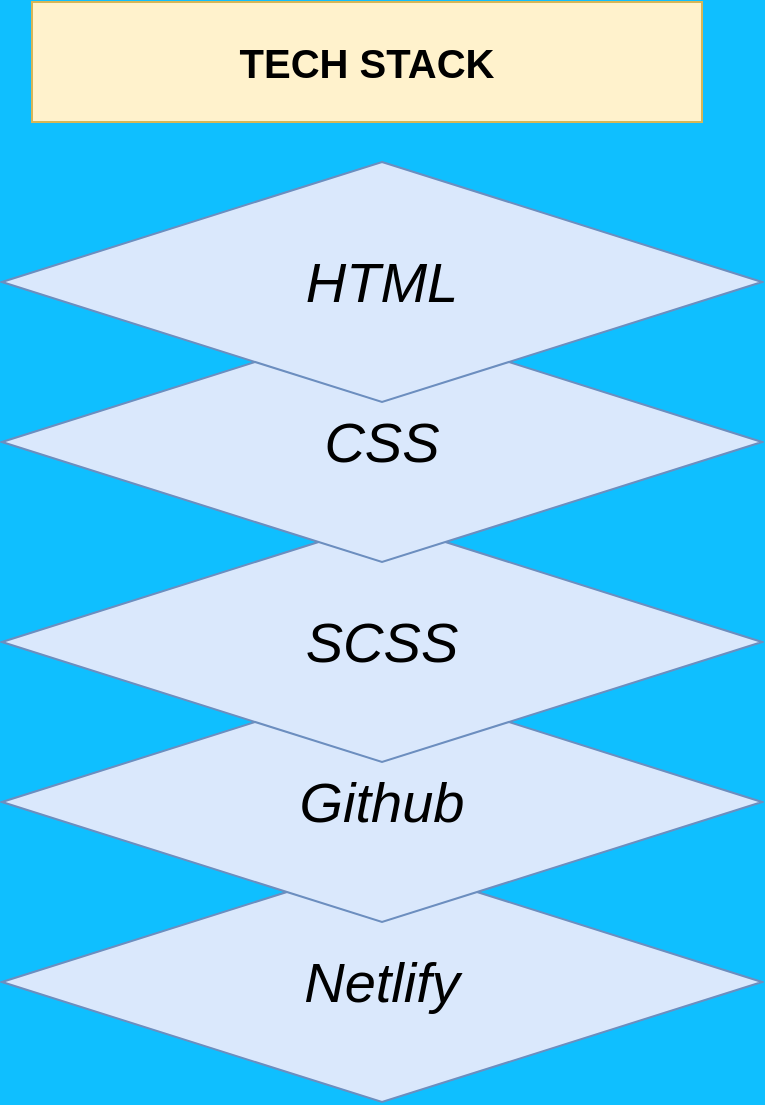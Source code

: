 <mxfile version="21.1.5" type="device">
  <diagram id="wFE0QG_FPsp0jaGvCLVb" name="Page-1">
    <mxGraphModel dx="1434" dy="802" grid="1" gridSize="10" guides="1" tooltips="1" connect="1" arrows="1" fold="1" page="1" pageScale="1" pageWidth="850" pageHeight="1100" background="#0FBFFF" math="0" shadow="0">
      <root>
        <mxCell id="0" />
        <mxCell id="1" parent="0" />
        <mxCell id="cPkkYxN_OdXGEcsEkMFF-6" value="&lt;font style=&quot;font-size: 28px;&quot;&gt;&lt;i&gt;Netlify&lt;/i&gt;&lt;/font&gt;" style="rhombus;whiteSpace=wrap;html=1;fillColor=#dae8fc;strokeColor=#6c8ebf;" vertex="1" parent="1">
          <mxGeometry x="235" y="470" width="380" height="120" as="geometry" />
        </mxCell>
        <mxCell id="cPkkYxN_OdXGEcsEkMFF-9" value="&lt;font style=&quot;font-size: 28px;&quot;&gt;&lt;i&gt;Github&lt;/i&gt;&lt;/font&gt;" style="rhombus;whiteSpace=wrap;html=1;fillColor=#dae8fc;strokeColor=#6c8ebf;" vertex="1" parent="1">
          <mxGeometry x="235" y="380" width="380" height="120" as="geometry" />
        </mxCell>
        <mxCell id="cPkkYxN_OdXGEcsEkMFF-8" value="&lt;font style=&quot;font-size: 28px;&quot;&gt;&lt;i&gt;SCSS&lt;/i&gt;&lt;/font&gt;" style="rhombus;whiteSpace=wrap;html=1;fillColor=#dae8fc;strokeColor=#6c8ebf;" vertex="1" parent="1">
          <mxGeometry x="235" y="300" width="380" height="120" as="geometry" />
        </mxCell>
        <mxCell id="cPkkYxN_OdXGEcsEkMFF-5" value="&lt;font style=&quot;font-size: 28px;&quot;&gt;&lt;i&gt;CSS&lt;/i&gt;&lt;/font&gt;" style="rhombus;whiteSpace=wrap;html=1;fillColor=#dae8fc;strokeColor=#6c8ebf;" vertex="1" parent="1">
          <mxGeometry x="235" y="200" width="380" height="120" as="geometry" />
        </mxCell>
        <mxCell id="cPkkYxN_OdXGEcsEkMFF-1" value="&lt;font style=&quot;font-size: 28px;&quot;&gt;&lt;i&gt;HTML&lt;/i&gt;&lt;/font&gt;" style="rhombus;whiteSpace=wrap;html=1;fillColor=#dae8fc;strokeColor=#6c8ebf;" vertex="1" parent="1">
          <mxGeometry x="235" y="120" width="380" height="120" as="geometry" />
        </mxCell>
        <mxCell id="cPkkYxN_OdXGEcsEkMFF-2" value="&lt;font style=&quot;font-size: 20px;&quot;&gt;&lt;b&gt;TECH STACK&lt;/b&gt;&lt;/font&gt;" style="rounded=0;whiteSpace=wrap;html=1;fillColor=#fff2cc;strokeColor=#d6b656;imageAlign=center;" vertex="1" parent="1">
          <mxGeometry x="250" y="40" width="335" height="60" as="geometry" />
        </mxCell>
      </root>
    </mxGraphModel>
  </diagram>
</mxfile>
